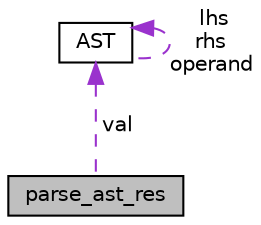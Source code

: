 digraph "parse_ast_res"
{
 // LATEX_PDF_SIZE
  edge [fontname="Helvetica",fontsize="10",labelfontname="Helvetica",labelfontsize="10"];
  node [fontname="Helvetica",fontsize="10",shape=record];
  Node1 [label="parse_ast_res",height=0.2,width=0.4,color="black", fillcolor="grey75", style="filled", fontcolor="black",tooltip=" "];
  Node2 -> Node1 [dir="back",color="darkorchid3",fontsize="10",style="dashed",label=" val" ,fontname="Helvetica"];
  Node2 [label="AST",height=0.2,width=0.4,color="black", fillcolor="white", style="filled",URL="$structAST.html",tooltip="Abstract Syntax Tree node."];
  Node2 -> Node2 [dir="back",color="darkorchid3",fontsize="10",style="dashed",label=" lhs\nrhs\noperand" ,fontname="Helvetica"];
}
